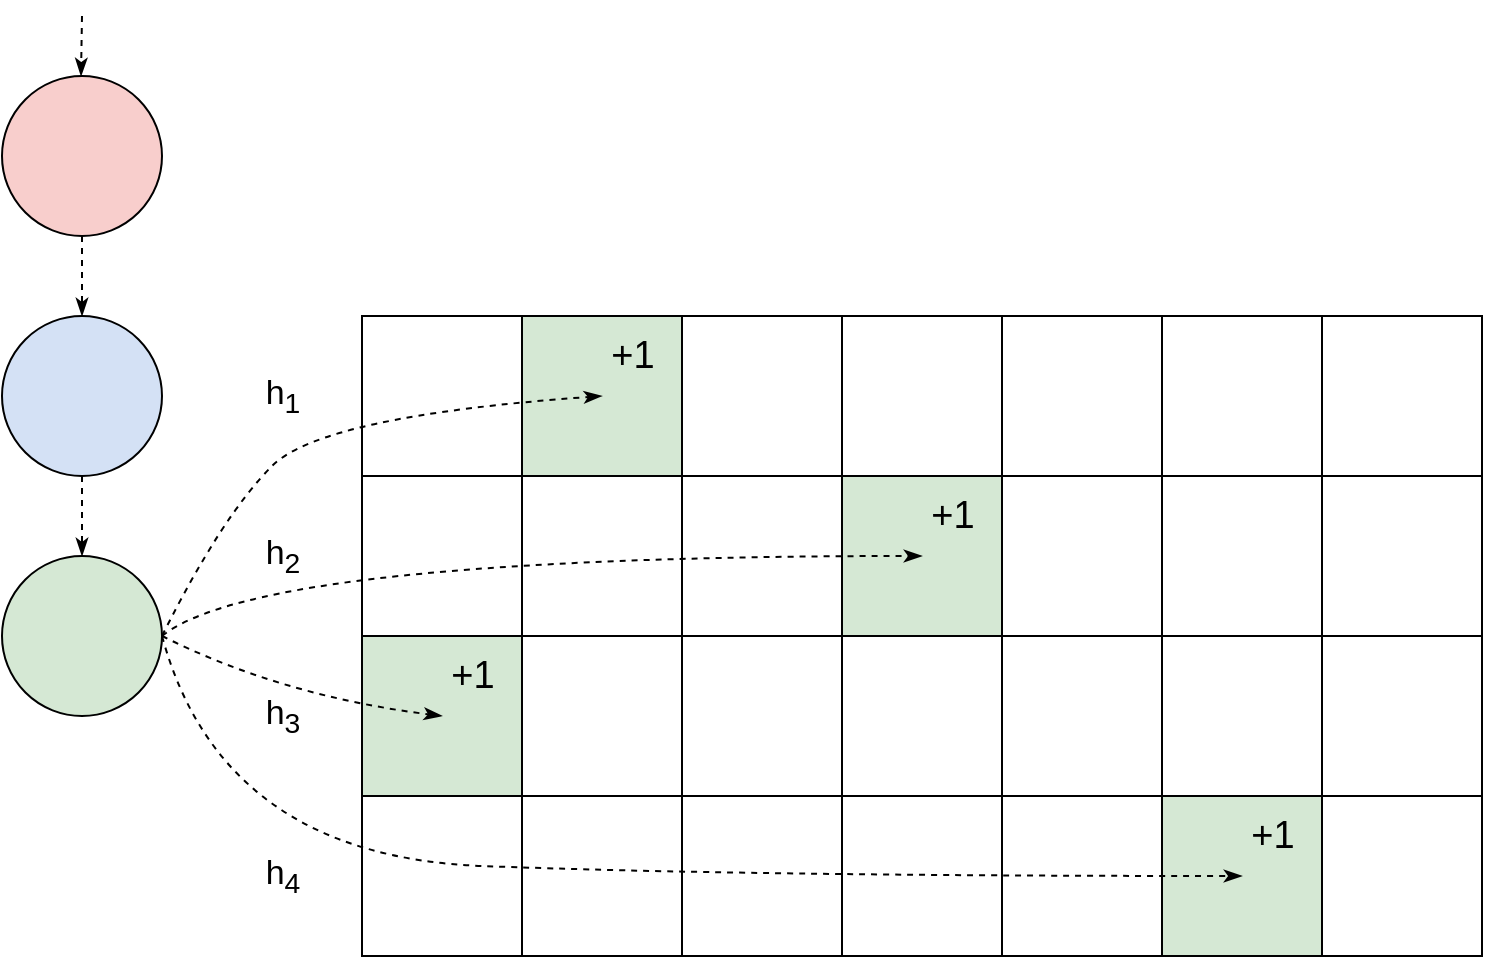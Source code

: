 <mxfile version="20.8.20" type="device"><diagram name="Page-1" id="StI3qjohJxYzG62dmlmB"><mxGraphModel dx="1706" dy="879" grid="1" gridSize="10" guides="1" tooltips="1" connect="1" arrows="1" fold="1" page="1" pageScale="1" pageWidth="850" pageHeight="1100" math="0" shadow="0"><root><mxCell id="0"/><mxCell id="1" parent="0"/><mxCell id="8kucjkG-2Img6TD93Skm-13" value="" style="group" vertex="1" connectable="0" parent="1"><mxGeometry x="200" y="160" width="560" height="320" as="geometry"/></mxCell><mxCell id="8kucjkG-2Img6TD93Skm-1" value="" style="rounded=0;whiteSpace=wrap;html=1;fillColor=none;" vertex="1" parent="8kucjkG-2Img6TD93Skm-13"><mxGeometry width="560" height="320" as="geometry"/></mxCell><mxCell id="8kucjkG-2Img6TD93Skm-3" value="" style="endArrow=none;html=1;rounded=0;exitX=0.152;exitY=1.006;exitDx=0;exitDy=0;exitPerimeter=0;" edge="1" parent="8kucjkG-2Img6TD93Skm-13"><mxGeometry width="50" height="50" relative="1" as="geometry"><mxPoint x="400" y="320" as="sourcePoint"/><mxPoint x="400" as="targetPoint"/></mxGeometry></mxCell><mxCell id="8kucjkG-2Img6TD93Skm-4" value="" style="endArrow=none;html=1;rounded=0;exitX=0.152;exitY=1.006;exitDx=0;exitDy=0;exitPerimeter=0;" edge="1" parent="8kucjkG-2Img6TD93Skm-13"><mxGeometry width="50" height="50" relative="1" as="geometry"><mxPoint x="320" y="320" as="sourcePoint"/><mxPoint x="320" as="targetPoint"/></mxGeometry></mxCell><mxCell id="8kucjkG-2Img6TD93Skm-5" value="" style="endArrow=none;html=1;rounded=0;exitX=0.152;exitY=1.006;exitDx=0;exitDy=0;exitPerimeter=0;" edge="1" parent="8kucjkG-2Img6TD93Skm-13"><mxGeometry width="50" height="50" relative="1" as="geometry"><mxPoint x="240" y="320" as="sourcePoint"/><mxPoint x="240" as="targetPoint"/></mxGeometry></mxCell><mxCell id="8kucjkG-2Img6TD93Skm-6" value="" style="endArrow=none;html=1;rounded=0;entryX=0.152;entryY=0;entryDx=0;entryDy=0;entryPerimeter=0;" edge="1" parent="8kucjkG-2Img6TD93Skm-13"><mxGeometry width="50" height="50" relative="1" as="geometry"><mxPoint x="160" y="320" as="sourcePoint"/><mxPoint x="160" as="targetPoint"/></mxGeometry></mxCell><mxCell id="8kucjkG-2Img6TD93Skm-7" value="" style="endArrow=none;html=1;rounded=0;entryX=0.152;entryY=0;entryDx=0;entryDy=0;entryPerimeter=0;" edge="1" parent="8kucjkG-2Img6TD93Skm-13"><mxGeometry width="50" height="50" relative="1" as="geometry"><mxPoint x="80" y="320" as="sourcePoint"/><mxPoint x="80" as="targetPoint"/></mxGeometry></mxCell><mxCell id="8kucjkG-2Img6TD93Skm-8" value="" style="endArrow=none;html=1;rounded=0;exitX=0.152;exitY=1.006;exitDx=0;exitDy=0;exitPerimeter=0;" edge="1" parent="8kucjkG-2Img6TD93Skm-13"><mxGeometry width="50" height="50" relative="1" as="geometry"><mxPoint x="480" y="320" as="sourcePoint"/><mxPoint x="480" as="targetPoint"/></mxGeometry></mxCell><mxCell id="8kucjkG-2Img6TD93Skm-10" value="" style="endArrow=none;html=1;rounded=0;exitX=0;exitY=0.75;exitDx=0;exitDy=0;entryX=1;entryY=0.75;entryDx=0;entryDy=0;" edge="1" parent="8kucjkG-2Img6TD93Skm-13" source="8kucjkG-2Img6TD93Skm-1" target="8kucjkG-2Img6TD93Skm-1"><mxGeometry width="50" height="50" relative="1" as="geometry"><mxPoint x="240" y="360" as="sourcePoint"/><mxPoint x="290" y="310" as="targetPoint"/></mxGeometry></mxCell><mxCell id="8kucjkG-2Img6TD93Skm-11" value="" style="endArrow=none;html=1;rounded=0;exitX=0;exitY=0.75;exitDx=0;exitDy=0;entryX=1;entryY=0.75;entryDx=0;entryDy=0;" edge="1" parent="8kucjkG-2Img6TD93Skm-13"><mxGeometry width="50" height="50" relative="1" as="geometry"><mxPoint y="80" as="sourcePoint"/><mxPoint x="560" y="80" as="targetPoint"/></mxGeometry></mxCell><mxCell id="8kucjkG-2Img6TD93Skm-12" value="" style="endArrow=none;html=1;rounded=0;exitX=0;exitY=0.75;exitDx=0;exitDy=0;entryX=1;entryY=0.75;entryDx=0;entryDy=0;" edge="1" parent="8kucjkG-2Img6TD93Skm-13"><mxGeometry width="50" height="50" relative="1" as="geometry"><mxPoint y="160" as="sourcePoint"/><mxPoint x="560" y="160" as="targetPoint"/></mxGeometry></mxCell><mxCell id="8kucjkG-2Img6TD93Skm-29" value="" style="whiteSpace=wrap;html=1;aspect=fixed;strokeColor=default;fontSize=19;fillColor=#D5E8D4;" vertex="1" parent="8kucjkG-2Img6TD93Skm-13"><mxGeometry x="80" width="80" height="80" as="geometry"/></mxCell><mxCell id="8kucjkG-2Img6TD93Skm-32" value="" style="whiteSpace=wrap;html=1;aspect=fixed;strokeColor=default;fontSize=19;fillColor=#D5E8D4;" vertex="1" parent="8kucjkG-2Img6TD93Skm-13"><mxGeometry x="240" y="80" width="80" height="80" as="geometry"/></mxCell><mxCell id="8kucjkG-2Img6TD93Skm-31" value="" style="whiteSpace=wrap;html=1;aspect=fixed;strokeColor=default;fontSize=19;fillColor=#D5E8D4;" vertex="1" parent="8kucjkG-2Img6TD93Skm-13"><mxGeometry x="400" y="240" width="80" height="80" as="geometry"/></mxCell><mxCell id="8kucjkG-2Img6TD93Skm-30" value="" style="whiteSpace=wrap;html=1;aspect=fixed;strokeColor=default;fontSize=19;fillColor=#D5E8D4;" vertex="1" parent="8kucjkG-2Img6TD93Skm-13"><mxGeometry y="160" width="80" height="80" as="geometry"/></mxCell><mxCell id="8kucjkG-2Img6TD93Skm-34" value="+1" style="text;html=1;align=center;verticalAlign=middle;resizable=0;points=[];autosize=1;strokeColor=none;fillColor=none;fontSize=19;" vertex="1" parent="8kucjkG-2Img6TD93Skm-13"><mxGeometry x="110" width="50" height="40" as="geometry"/></mxCell><mxCell id="8kucjkG-2Img6TD93Skm-35" value="+1" style="text;html=1;align=center;verticalAlign=middle;resizable=0;points=[];autosize=1;strokeColor=none;fillColor=none;fontSize=19;" vertex="1" parent="8kucjkG-2Img6TD93Skm-13"><mxGeometry x="270" y="80" width="50" height="40" as="geometry"/></mxCell><mxCell id="8kucjkG-2Img6TD93Skm-36" value="+1" style="text;html=1;align=center;verticalAlign=middle;resizable=0;points=[];autosize=1;strokeColor=none;fillColor=none;fontSize=19;" vertex="1" parent="8kucjkG-2Img6TD93Skm-13"><mxGeometry x="430" y="240" width="50" height="40" as="geometry"/></mxCell><mxCell id="8kucjkG-2Img6TD93Skm-37" value="+1" style="text;html=1;align=center;verticalAlign=middle;resizable=0;points=[];autosize=1;strokeColor=none;fillColor=none;fontSize=19;" vertex="1" parent="8kucjkG-2Img6TD93Skm-13"><mxGeometry x="30" y="160" width="50" height="40" as="geometry"/></mxCell><mxCell id="8kucjkG-2Img6TD93Skm-14" value="&lt;font style=&quot;font-size: 17px;&quot;&gt;h&lt;sub&gt;1&lt;/sub&gt;&lt;/font&gt;" style="text;html=1;align=center;verticalAlign=middle;resizable=0;points=[];autosize=1;strokeColor=none;fillColor=none;" vertex="1" parent="1"><mxGeometry x="140" y="180" width="40" height="40" as="geometry"/></mxCell><mxCell id="8kucjkG-2Img6TD93Skm-15" value="&lt;font style=&quot;font-size: 17px;&quot;&gt;h&lt;sub&gt;2&lt;/sub&gt;&lt;/font&gt;" style="text;html=1;align=center;verticalAlign=middle;resizable=0;points=[];autosize=1;strokeColor=none;fillColor=none;" vertex="1" parent="1"><mxGeometry x="140" y="260" width="40" height="40" as="geometry"/></mxCell><mxCell id="8kucjkG-2Img6TD93Skm-16" value="&lt;font style=&quot;font-size: 17px;&quot;&gt;h&lt;sub&gt;4&lt;/sub&gt;&lt;/font&gt;" style="text;html=1;align=center;verticalAlign=middle;resizable=0;points=[];autosize=1;strokeColor=none;fillColor=none;" vertex="1" parent="1"><mxGeometry x="140" y="420" width="40" height="40" as="geometry"/></mxCell><mxCell id="8kucjkG-2Img6TD93Skm-17" value="&lt;font style=&quot;font-size: 17px;&quot;&gt;h&lt;sub&gt;3&lt;/sub&gt;&lt;/font&gt;" style="text;html=1;align=center;verticalAlign=middle;resizable=0;points=[];autosize=1;strokeColor=none;fillColor=none;" vertex="1" parent="1"><mxGeometry x="140" y="340" width="40" height="40" as="geometry"/></mxCell><mxCell id="8kucjkG-2Img6TD93Skm-18" value="" style="ellipse;whiteSpace=wrap;html=1;aspect=fixed;fontSize=19;fillColor=#D5E8D4;strokeColor=default;" vertex="1" parent="1"><mxGeometry x="20" y="280" width="80" height="80" as="geometry"/></mxCell><mxCell id="8kucjkG-2Img6TD93Skm-39" style="edgeStyle=orthogonalEdgeStyle;rounded=0;orthogonalLoop=1;jettySize=auto;html=1;exitX=0.5;exitY=1;exitDx=0;exitDy=0;entryX=0.5;entryY=0;entryDx=0;entryDy=0;dashed=1;strokeWidth=1;fontSize=19;endArrow=classicThin;endFill=1;" edge="1" parent="1" source="8kucjkG-2Img6TD93Skm-19" target="8kucjkG-2Img6TD93Skm-18"><mxGeometry relative="1" as="geometry"/></mxCell><mxCell id="8kucjkG-2Img6TD93Skm-19" value="" style="ellipse;whiteSpace=wrap;html=1;aspect=fixed;fontSize=19;fillColor=#D4E1F5;" vertex="1" parent="1"><mxGeometry x="20" y="160" width="80" height="80" as="geometry"/></mxCell><mxCell id="8kucjkG-2Img6TD93Skm-38" style="edgeStyle=orthogonalEdgeStyle;rounded=0;orthogonalLoop=1;jettySize=auto;html=1;exitX=0.5;exitY=1;exitDx=0;exitDy=0;entryX=0.5;entryY=0;entryDx=0;entryDy=0;dashed=1;strokeWidth=1;fontSize=19;endArrow=classicThin;endFill=1;" edge="1" parent="1" source="8kucjkG-2Img6TD93Skm-20" target="8kucjkG-2Img6TD93Skm-19"><mxGeometry relative="1" as="geometry"/></mxCell><mxCell id="8kucjkG-2Img6TD93Skm-20" value="" style="ellipse;whiteSpace=wrap;html=1;aspect=fixed;fontSize=19;fillColor=#F8CECC;" vertex="1" parent="1"><mxGeometry x="20" y="40" width="80" height="80" as="geometry"/></mxCell><mxCell id="8kucjkG-2Img6TD93Skm-23" value="" style="curved=1;endArrow=classicThin;html=1;rounded=0;fontSize=19;dashed=1;strokeWidth=1;endFill=1;" edge="1" parent="1"><mxGeometry width="50" height="50" relative="1" as="geometry"><mxPoint x="100" y="320" as="sourcePoint"/><mxPoint x="320" y="200" as="targetPoint"/><Array as="points"><mxPoint x="130" y="260"/><mxPoint x="180" y="210"/></Array></mxGeometry></mxCell><mxCell id="8kucjkG-2Img6TD93Skm-26" value="" style="curved=1;endArrow=classicThin;html=1;rounded=0;fontSize=19;dashed=1;strokeWidth=1;endFill=1;" edge="1" parent="1"><mxGeometry width="50" height="50" relative="1" as="geometry"><mxPoint x="100" y="320" as="sourcePoint"/><mxPoint x="480" y="280" as="targetPoint"/><Array as="points"><mxPoint x="150" y="280"/></Array></mxGeometry></mxCell><mxCell id="8kucjkG-2Img6TD93Skm-27" value="" style="curved=1;endArrow=classicThin;html=1;rounded=0;fontSize=19;dashed=1;strokeWidth=1;endFill=1;" edge="1" parent="1"><mxGeometry width="50" height="50" relative="1" as="geometry"><mxPoint x="100" y="320" as="sourcePoint"/><mxPoint x="240" y="360" as="targetPoint"/><Array as="points"><mxPoint x="160" y="350"/></Array></mxGeometry></mxCell><mxCell id="8kucjkG-2Img6TD93Skm-28" value="" style="curved=1;endArrow=classicThin;html=1;rounded=0;fontSize=19;dashed=1;strokeWidth=1;endFill=1;" edge="1" parent="1"><mxGeometry width="50" height="50" relative="1" as="geometry"><mxPoint x="100" y="320" as="sourcePoint"/><mxPoint x="640" y="440" as="targetPoint"/><Array as="points"><mxPoint x="130" y="430"/><mxPoint x="390" y="440"/></Array></mxGeometry></mxCell><mxCell id="8kucjkG-2Img6TD93Skm-40" style="edgeStyle=orthogonalEdgeStyle;rounded=0;orthogonalLoop=1;jettySize=auto;html=1;entryX=0.5;entryY=0;entryDx=0;entryDy=0;dashed=1;strokeWidth=1;fontSize=19;endArrow=classicThin;endFill=1;" edge="1" parent="1"><mxGeometry relative="1" as="geometry"><mxPoint x="60" y="10" as="sourcePoint"/><mxPoint x="59.5" y="40" as="targetPoint"/></mxGeometry></mxCell></root></mxGraphModel></diagram></mxfile>